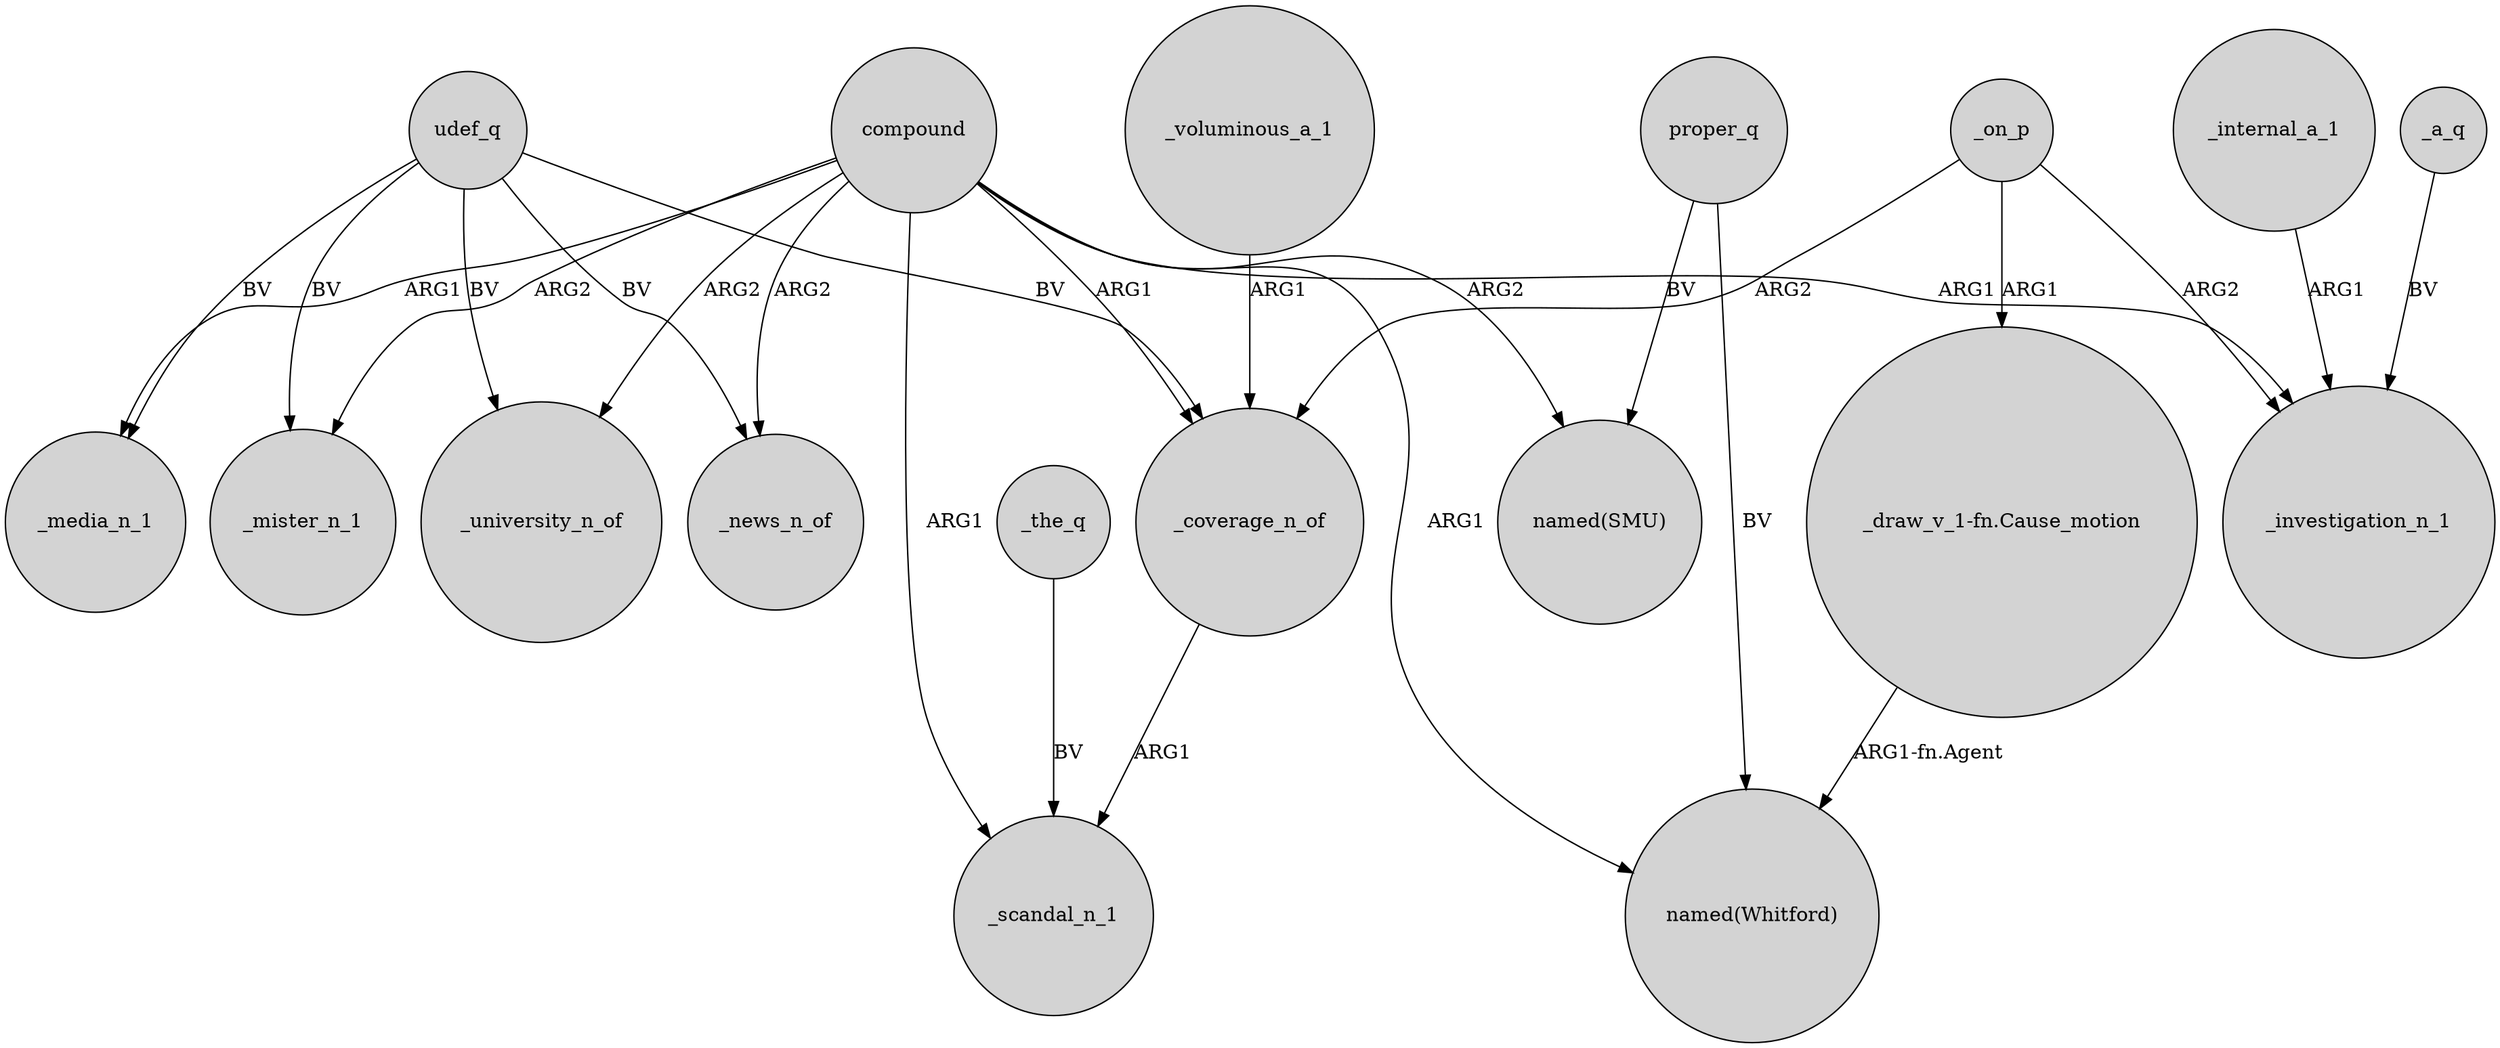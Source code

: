 digraph {
	node [shape=circle style=filled]
	compound -> _media_n_1 [label=ARG1]
	compound -> _investigation_n_1 [label=ARG1]
	_internal_a_1 -> _investigation_n_1 [label=ARG1]
	compound -> "named(Whitford)" [label=ARG1]
	_on_p -> _coverage_n_of [label=ARG2]
	compound -> _mister_n_1 [label=ARG2]
	udef_q -> _coverage_n_of [label=BV]
	udef_q -> _mister_n_1 [label=BV]
	udef_q -> _media_n_1 [label=BV]
	compound -> "named(SMU)" [label=ARG2]
	compound -> _scandal_n_1 [label=ARG1]
	"_draw_v_1-fn.Cause_motion" -> "named(Whitford)" [label="ARG1-fn.Agent"]
	proper_q -> "named(Whitford)" [label=BV]
	udef_q -> _university_n_of [label=BV]
	_the_q -> _scandal_n_1 [label=BV]
	compound -> _coverage_n_of [label=ARG1]
	compound -> _university_n_of [label=ARG2]
	_a_q -> _investigation_n_1 [label=BV]
	_voluminous_a_1 -> _coverage_n_of [label=ARG1]
	compound -> _news_n_of [label=ARG2]
	_on_p -> "_draw_v_1-fn.Cause_motion" [label=ARG1]
	proper_q -> "named(SMU)" [label=BV]
	_coverage_n_of -> _scandal_n_1 [label=ARG1]
	udef_q -> _news_n_of [label=BV]
	_on_p -> _investigation_n_1 [label=ARG2]
}
